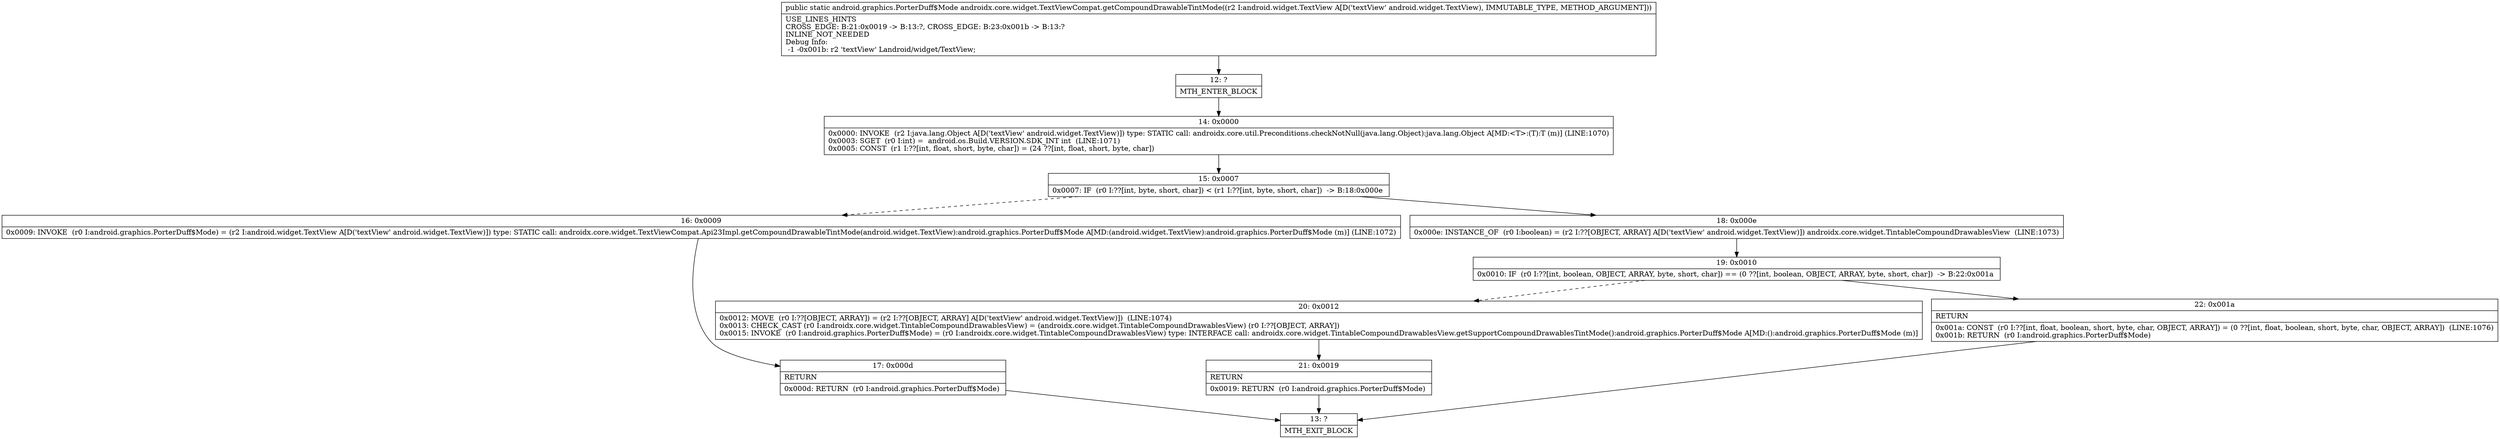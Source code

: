 digraph "CFG forandroidx.core.widget.TextViewCompat.getCompoundDrawableTintMode(Landroid\/widget\/TextView;)Landroid\/graphics\/PorterDuff$Mode;" {
Node_12 [shape=record,label="{12\:\ ?|MTH_ENTER_BLOCK\l}"];
Node_14 [shape=record,label="{14\:\ 0x0000|0x0000: INVOKE  (r2 I:java.lang.Object A[D('textView' android.widget.TextView)]) type: STATIC call: androidx.core.util.Preconditions.checkNotNull(java.lang.Object):java.lang.Object A[MD:\<T\>:(T):T (m)] (LINE:1070)\l0x0003: SGET  (r0 I:int) =  android.os.Build.VERSION.SDK_INT int  (LINE:1071)\l0x0005: CONST  (r1 I:??[int, float, short, byte, char]) = (24 ??[int, float, short, byte, char]) \l}"];
Node_15 [shape=record,label="{15\:\ 0x0007|0x0007: IF  (r0 I:??[int, byte, short, char]) \< (r1 I:??[int, byte, short, char])  \-\> B:18:0x000e \l}"];
Node_16 [shape=record,label="{16\:\ 0x0009|0x0009: INVOKE  (r0 I:android.graphics.PorterDuff$Mode) = (r2 I:android.widget.TextView A[D('textView' android.widget.TextView)]) type: STATIC call: androidx.core.widget.TextViewCompat.Api23Impl.getCompoundDrawableTintMode(android.widget.TextView):android.graphics.PorterDuff$Mode A[MD:(android.widget.TextView):android.graphics.PorterDuff$Mode (m)] (LINE:1072)\l}"];
Node_17 [shape=record,label="{17\:\ 0x000d|RETURN\l|0x000d: RETURN  (r0 I:android.graphics.PorterDuff$Mode) \l}"];
Node_13 [shape=record,label="{13\:\ ?|MTH_EXIT_BLOCK\l}"];
Node_18 [shape=record,label="{18\:\ 0x000e|0x000e: INSTANCE_OF  (r0 I:boolean) = (r2 I:??[OBJECT, ARRAY] A[D('textView' android.widget.TextView)]) androidx.core.widget.TintableCompoundDrawablesView  (LINE:1073)\l}"];
Node_19 [shape=record,label="{19\:\ 0x0010|0x0010: IF  (r0 I:??[int, boolean, OBJECT, ARRAY, byte, short, char]) == (0 ??[int, boolean, OBJECT, ARRAY, byte, short, char])  \-\> B:22:0x001a \l}"];
Node_20 [shape=record,label="{20\:\ 0x0012|0x0012: MOVE  (r0 I:??[OBJECT, ARRAY]) = (r2 I:??[OBJECT, ARRAY] A[D('textView' android.widget.TextView)])  (LINE:1074)\l0x0013: CHECK_CAST (r0 I:androidx.core.widget.TintableCompoundDrawablesView) = (androidx.core.widget.TintableCompoundDrawablesView) (r0 I:??[OBJECT, ARRAY]) \l0x0015: INVOKE  (r0 I:android.graphics.PorterDuff$Mode) = (r0 I:androidx.core.widget.TintableCompoundDrawablesView) type: INTERFACE call: androidx.core.widget.TintableCompoundDrawablesView.getSupportCompoundDrawablesTintMode():android.graphics.PorterDuff$Mode A[MD:():android.graphics.PorterDuff$Mode (m)]\l}"];
Node_21 [shape=record,label="{21\:\ 0x0019|RETURN\l|0x0019: RETURN  (r0 I:android.graphics.PorterDuff$Mode) \l}"];
Node_22 [shape=record,label="{22\:\ 0x001a|RETURN\l|0x001a: CONST  (r0 I:??[int, float, boolean, short, byte, char, OBJECT, ARRAY]) = (0 ??[int, float, boolean, short, byte, char, OBJECT, ARRAY])  (LINE:1076)\l0x001b: RETURN  (r0 I:android.graphics.PorterDuff$Mode) \l}"];
MethodNode[shape=record,label="{public static android.graphics.PorterDuff$Mode androidx.core.widget.TextViewCompat.getCompoundDrawableTintMode((r2 I:android.widget.TextView A[D('textView' android.widget.TextView), IMMUTABLE_TYPE, METHOD_ARGUMENT]))  | USE_LINES_HINTS\lCROSS_EDGE: B:21:0x0019 \-\> B:13:?, CROSS_EDGE: B:23:0x001b \-\> B:13:?\lINLINE_NOT_NEEDED\lDebug Info:\l  \-1 \-0x001b: r2 'textView' Landroid\/widget\/TextView;\l}"];
MethodNode -> Node_12;Node_12 -> Node_14;
Node_14 -> Node_15;
Node_15 -> Node_16[style=dashed];
Node_15 -> Node_18;
Node_16 -> Node_17;
Node_17 -> Node_13;
Node_18 -> Node_19;
Node_19 -> Node_20[style=dashed];
Node_19 -> Node_22;
Node_20 -> Node_21;
Node_21 -> Node_13;
Node_22 -> Node_13;
}

